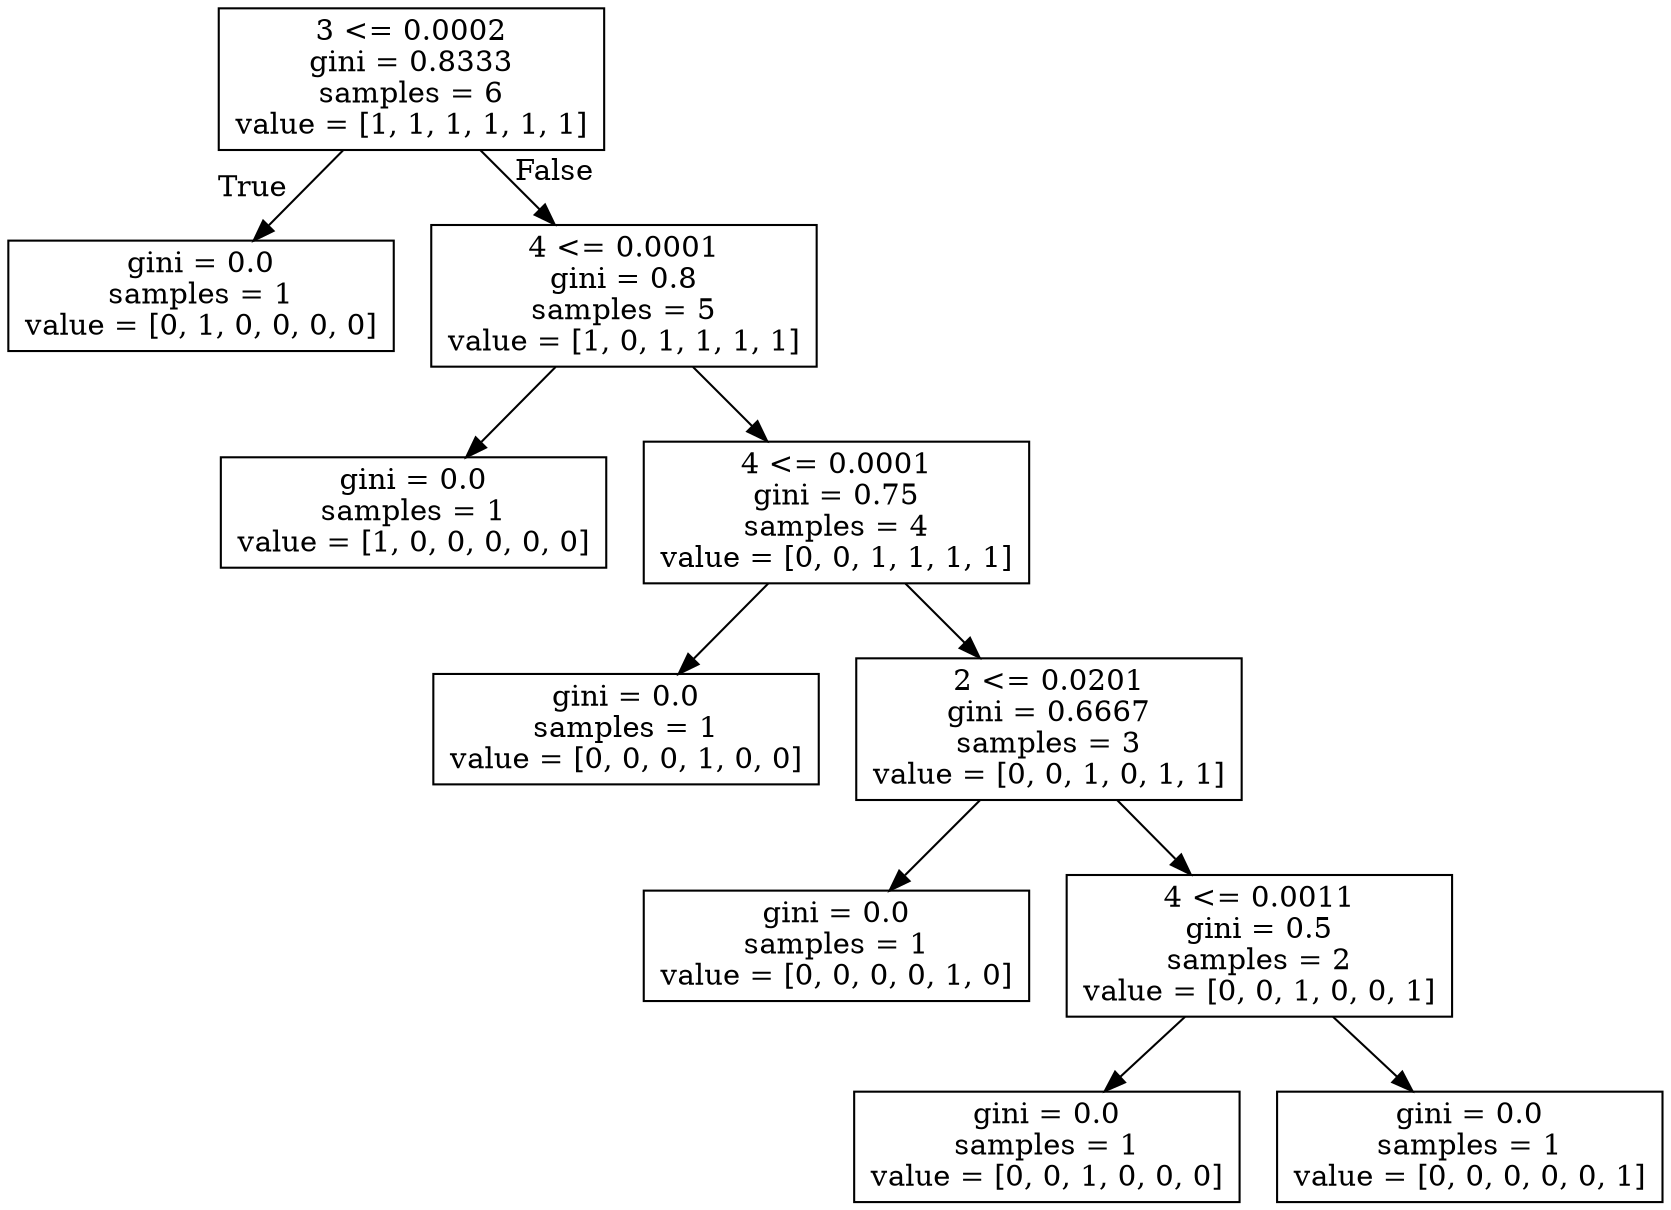 digraph Tree {
node [shape=box] ;
0 [label="3 <= 0.0002\ngini = 0.8333\nsamples = 6\nvalue = [1, 1, 1, 1, 1, 1]"] ;
1 [label="gini = 0.0\nsamples = 1\nvalue = [0, 1, 0, 0, 0, 0]"] ;
0 -> 1 [labeldistance=2.5, labelangle=45, headlabel="True"] ;
2 [label="4 <= 0.0001\ngini = 0.8\nsamples = 5\nvalue = [1, 0, 1, 1, 1, 1]"] ;
0 -> 2 [labeldistance=2.5, labelangle=-45, headlabel="False"] ;
3 [label="gini = 0.0\nsamples = 1\nvalue = [1, 0, 0, 0, 0, 0]"] ;
2 -> 3 ;
4 [label="4 <= 0.0001\ngini = 0.75\nsamples = 4\nvalue = [0, 0, 1, 1, 1, 1]"] ;
2 -> 4 ;
5 [label="gini = 0.0\nsamples = 1\nvalue = [0, 0, 0, 1, 0, 0]"] ;
4 -> 5 ;
6 [label="2 <= 0.0201\ngini = 0.6667\nsamples = 3\nvalue = [0, 0, 1, 0, 1, 1]"] ;
4 -> 6 ;
7 [label="gini = 0.0\nsamples = 1\nvalue = [0, 0, 0, 0, 1, 0]"] ;
6 -> 7 ;
8 [label="4 <= 0.0011\ngini = 0.5\nsamples = 2\nvalue = [0, 0, 1, 0, 0, 1]"] ;
6 -> 8 ;
9 [label="gini = 0.0\nsamples = 1\nvalue = [0, 0, 1, 0, 0, 0]"] ;
8 -> 9 ;
10 [label="gini = 0.0\nsamples = 1\nvalue = [0, 0, 0, 0, 0, 1]"] ;
8 -> 10 ;
}